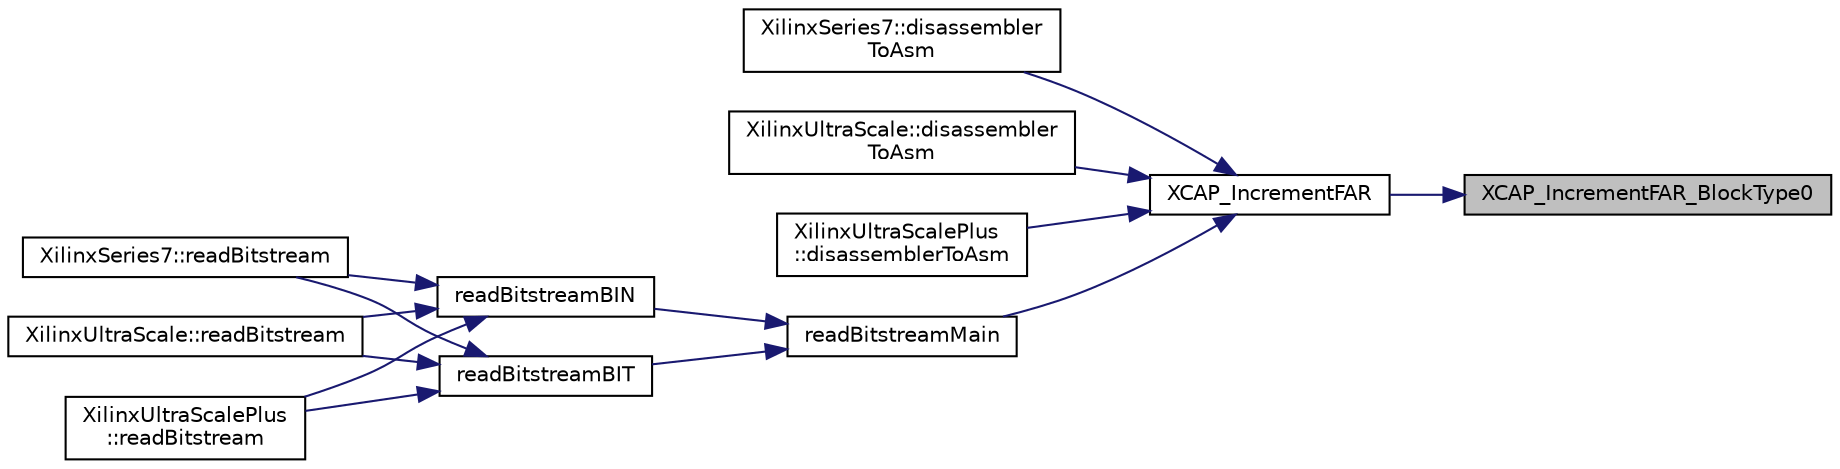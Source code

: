 digraph "XCAP_IncrementFAR_BlockType0"
{
 // INTERACTIVE_SVG=YES
 // LATEX_PDF_SIZE
  edge [fontname="Helvetica",fontsize="10",labelfontname="Helvetica",labelfontsize="10"];
  node [fontname="Helvetica",fontsize="10",shape=record];
  rankdir="RL";
  Node1 [label="XCAP_IncrementFAR_BlockType0",height=0.2,width=0.4,color="black", fillcolor="grey75", style="filled", fontcolor="black",tooltip=" "];
  Node1 -> Node2 [dir="back",color="midnightblue",fontsize="10",style="solid",fontname="Helvetica"];
  Node2 [label="XCAP_IncrementFAR",height=0.2,width=0.4,color="black", fillcolor="white", style="filled",URL="$inlineFAR_8h.html#ada71464c75787bcd2a2de5a2e7743a3d",tooltip=" "];
  Node2 -> Node3 [dir="back",color="midnightblue",fontsize="10",style="solid",fontname="Helvetica"];
  Node3 [label="XilinxSeries7::disassembler\lToAsm",height=0.2,width=0.4,color="black", fillcolor="white", style="filled",URL="$classXilinxSeries7.html#aa6da18ed4bf918300a7c9e3a4a3774dc",tooltip=" "];
  Node2 -> Node4 [dir="back",color="midnightblue",fontsize="10",style="solid",fontname="Helvetica"];
  Node4 [label="XilinxUltraScale::disassembler\lToAsm",height=0.2,width=0.4,color="black", fillcolor="white", style="filled",URL="$classXilinxUltraScale.html#a264013d66d97bec19b0e2623c8d4efc2",tooltip=" "];
  Node2 -> Node5 [dir="back",color="midnightblue",fontsize="10",style="solid",fontname="Helvetica"];
  Node5 [label="XilinxUltraScalePlus\l::disassemblerToAsm",height=0.2,width=0.4,color="black", fillcolor="white", style="filled",URL="$classXilinxUltraScalePlus.html#ad7bffcc7c5a3ac96a7efac2212983429",tooltip=" "];
  Node2 -> Node6 [dir="back",color="midnightblue",fontsize="10",style="solid",fontname="Helvetica"];
  Node6 [label="readBitstreamMain",height=0.2,width=0.4,color="black", fillcolor="white", style="filled",URL="$inlineInput_8h.html#a0487f8d718905360038fc67d9cfbe63c",tooltip=" "];
  Node6 -> Node7 [dir="back",color="midnightblue",fontsize="10",style="solid",fontname="Helvetica"];
  Node7 [label="readBitstreamBIN",height=0.2,width=0.4,color="black", fillcolor="white", style="filled",URL="$inlineInput_8h.html#ada7d4f59a2b9aa44680a400d5bd37ec5",tooltip=" "];
  Node7 -> Node8 [dir="back",color="midnightblue",fontsize="10",style="solid",fontname="Helvetica"];
  Node8 [label="XilinxSeries7::readBitstream",height=0.2,width=0.4,color="black", fillcolor="white", style="filled",URL="$classXilinxSeries7.html#a81a5d771b3230f2442613574c522f7c8",tooltip=" "];
  Node7 -> Node9 [dir="back",color="midnightblue",fontsize="10",style="solid",fontname="Helvetica"];
  Node9 [label="XilinxUltraScale::readBitstream",height=0.2,width=0.4,color="black", fillcolor="white", style="filled",URL="$classXilinxUltraScale.html#a8d9e8e7846e7af191060d73b21024d8a",tooltip=" "];
  Node7 -> Node10 [dir="back",color="midnightblue",fontsize="10",style="solid",fontname="Helvetica"];
  Node10 [label="XilinxUltraScalePlus\l::readBitstream",height=0.2,width=0.4,color="black", fillcolor="white", style="filled",URL="$classXilinxUltraScalePlus.html#a0e5d08a2e5c37a29a1a04d50b48739d2",tooltip=" "];
  Node6 -> Node11 [dir="back",color="midnightblue",fontsize="10",style="solid",fontname="Helvetica"];
  Node11 [label="readBitstreamBIT",height=0.2,width=0.4,color="black", fillcolor="white", style="filled",URL="$inlineInput_8h.html#a2015af67475241b52cb4fdd54ab6577e",tooltip=" "];
  Node11 -> Node8 [dir="back",color="midnightblue",fontsize="10",style="solid",fontname="Helvetica"];
  Node11 -> Node9 [dir="back",color="midnightblue",fontsize="10",style="solid",fontname="Helvetica"];
  Node11 -> Node10 [dir="back",color="midnightblue",fontsize="10",style="solid",fontname="Helvetica"];
}

